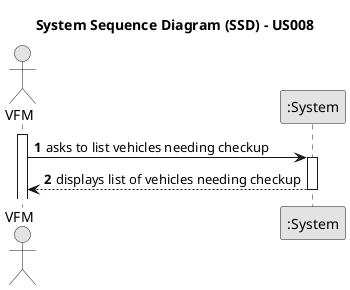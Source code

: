 @startuml
skinparam monochrome true
skinparam packageStyle rectangle
skinparam shadowing false

title System Sequence Diagram (SSD) - US008

autonumber

actor "VFM" as VFM
participant ":System" as System

activate VFM

        VFM -> System : asks to list vehicles needing checkup
        activate System

            System --> VFM : displays list of vehicles needing checkup
        deactivate System

@enduml